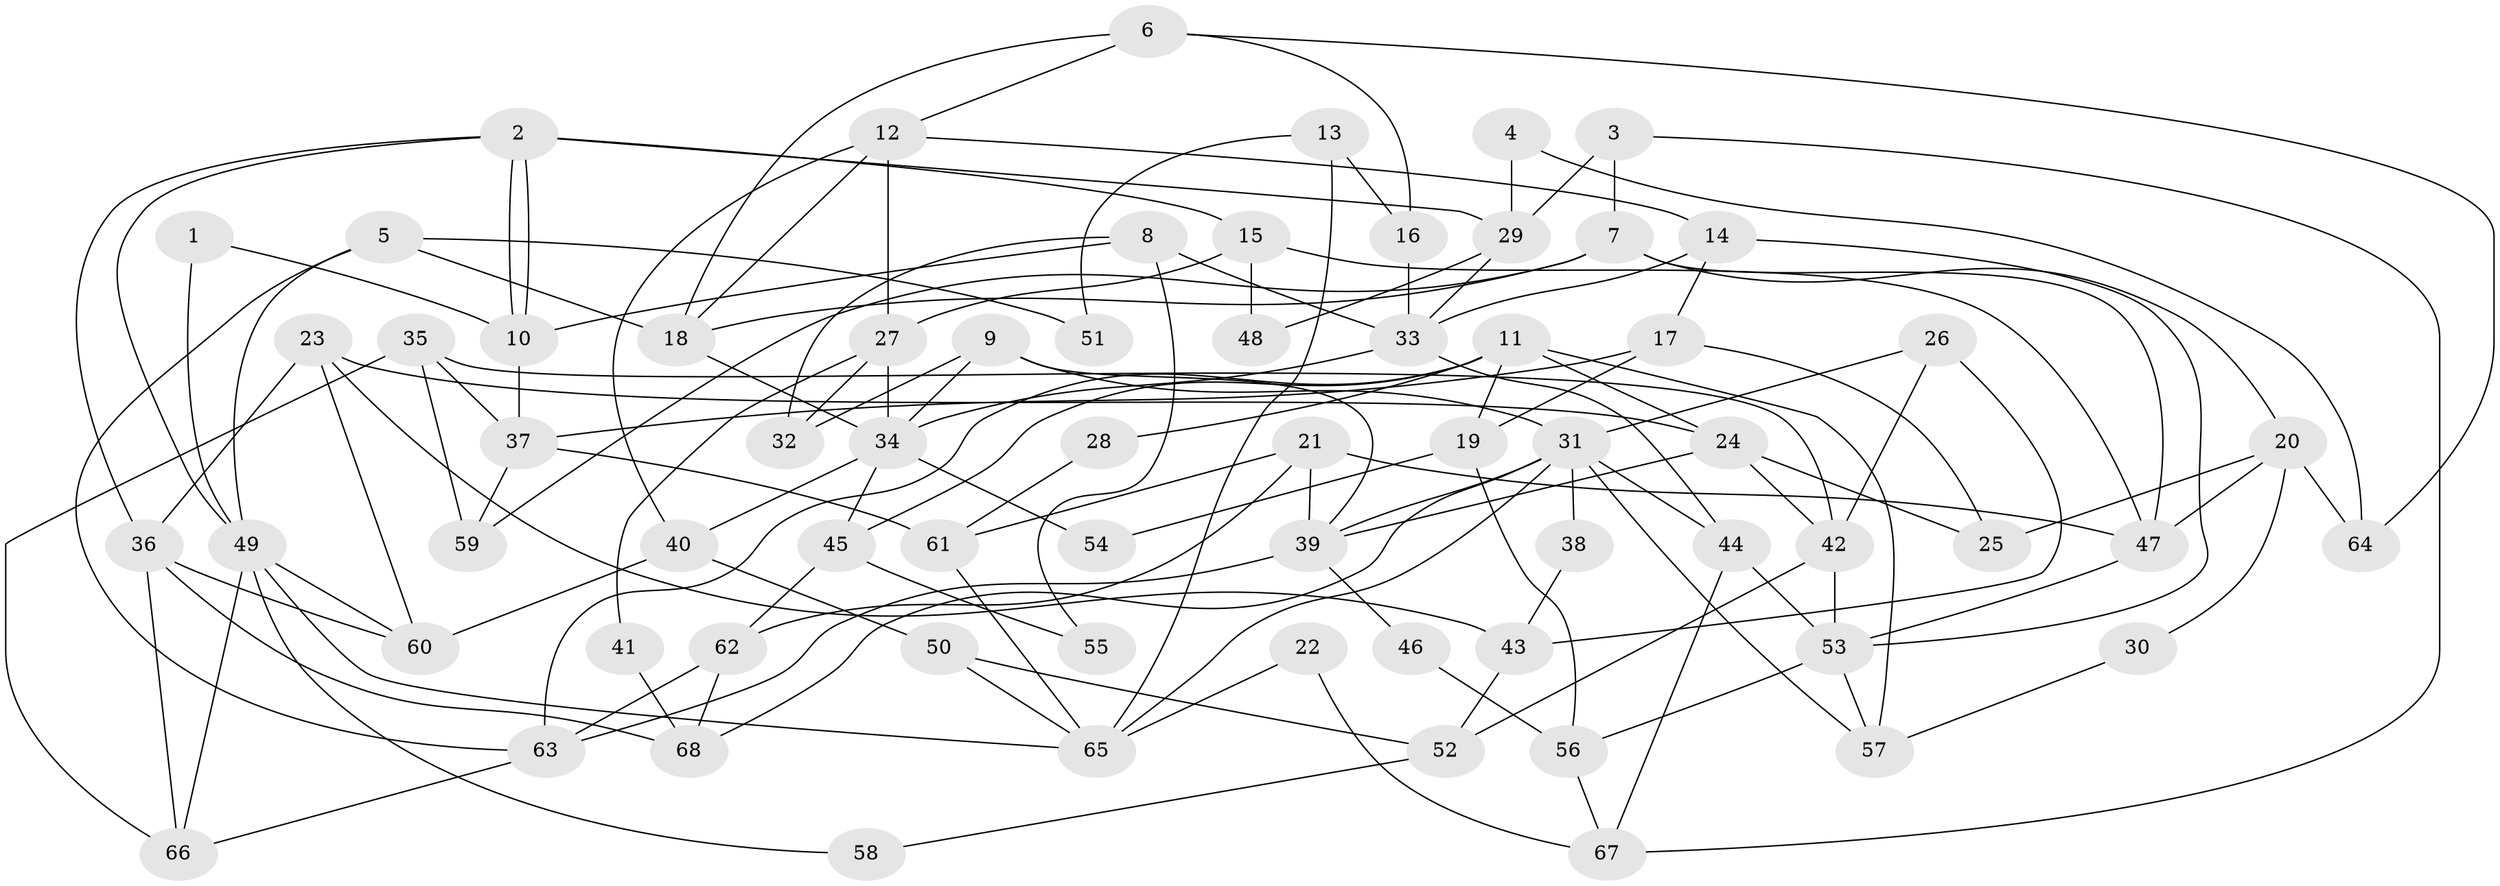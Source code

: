 // coarse degree distribution, {4: 0.2962962962962963, 2: 0.2962962962962963, 9: 0.037037037037037035, 8: 0.1111111111111111, 6: 0.1111111111111111, 7: 0.037037037037037035, 5: 0.07407407407407407, 12: 0.037037037037037035}
// Generated by graph-tools (version 1.1) at 2025/53/03/04/25 21:53:00]
// undirected, 68 vertices, 136 edges
graph export_dot {
graph [start="1"]
  node [color=gray90,style=filled];
  1;
  2;
  3;
  4;
  5;
  6;
  7;
  8;
  9;
  10;
  11;
  12;
  13;
  14;
  15;
  16;
  17;
  18;
  19;
  20;
  21;
  22;
  23;
  24;
  25;
  26;
  27;
  28;
  29;
  30;
  31;
  32;
  33;
  34;
  35;
  36;
  37;
  38;
  39;
  40;
  41;
  42;
  43;
  44;
  45;
  46;
  47;
  48;
  49;
  50;
  51;
  52;
  53;
  54;
  55;
  56;
  57;
  58;
  59;
  60;
  61;
  62;
  63;
  64;
  65;
  66;
  67;
  68;
  1 -- 10;
  1 -- 49;
  2 -- 49;
  2 -- 10;
  2 -- 10;
  2 -- 15;
  2 -- 29;
  2 -- 36;
  3 -- 67;
  3 -- 29;
  3 -- 7;
  4 -- 64;
  4 -- 29;
  5 -- 18;
  5 -- 63;
  5 -- 49;
  5 -- 51;
  6 -- 12;
  6 -- 18;
  6 -- 16;
  6 -- 64;
  7 -- 47;
  7 -- 18;
  7 -- 20;
  7 -- 59;
  8 -- 33;
  8 -- 10;
  8 -- 32;
  8 -- 55;
  9 -- 31;
  9 -- 39;
  9 -- 32;
  9 -- 34;
  10 -- 37;
  11 -- 45;
  11 -- 57;
  11 -- 19;
  11 -- 24;
  11 -- 28;
  11 -- 63;
  12 -- 27;
  12 -- 14;
  12 -- 18;
  12 -- 40;
  13 -- 16;
  13 -- 65;
  13 -- 51;
  14 -- 17;
  14 -- 33;
  14 -- 53;
  15 -- 27;
  15 -- 47;
  15 -- 48;
  16 -- 33;
  17 -- 37;
  17 -- 25;
  17 -- 19;
  18 -- 34;
  19 -- 54;
  19 -- 56;
  20 -- 47;
  20 -- 25;
  20 -- 30;
  20 -- 64;
  21 -- 39;
  21 -- 62;
  21 -- 47;
  21 -- 61;
  22 -- 67;
  22 -- 65;
  23 -- 36;
  23 -- 60;
  23 -- 24;
  23 -- 43;
  24 -- 25;
  24 -- 39;
  24 -- 42;
  26 -- 43;
  26 -- 42;
  26 -- 31;
  27 -- 32;
  27 -- 34;
  27 -- 41;
  28 -- 61;
  29 -- 33;
  29 -- 48;
  30 -- 57;
  31 -- 39;
  31 -- 38;
  31 -- 44;
  31 -- 57;
  31 -- 65;
  31 -- 68;
  33 -- 44;
  33 -- 34;
  34 -- 40;
  34 -- 45;
  34 -- 54;
  35 -- 42;
  35 -- 59;
  35 -- 37;
  35 -- 66;
  36 -- 60;
  36 -- 66;
  36 -- 68;
  37 -- 61;
  37 -- 59;
  38 -- 43;
  39 -- 63;
  39 -- 46;
  40 -- 50;
  40 -- 60;
  41 -- 68;
  42 -- 53;
  42 -- 52;
  43 -- 52;
  44 -- 53;
  44 -- 67;
  45 -- 62;
  45 -- 55;
  46 -- 56;
  47 -- 53;
  49 -- 66;
  49 -- 58;
  49 -- 60;
  49 -- 65;
  50 -- 65;
  50 -- 52;
  52 -- 58;
  53 -- 56;
  53 -- 57;
  56 -- 67;
  61 -- 65;
  62 -- 68;
  62 -- 63;
  63 -- 66;
}
